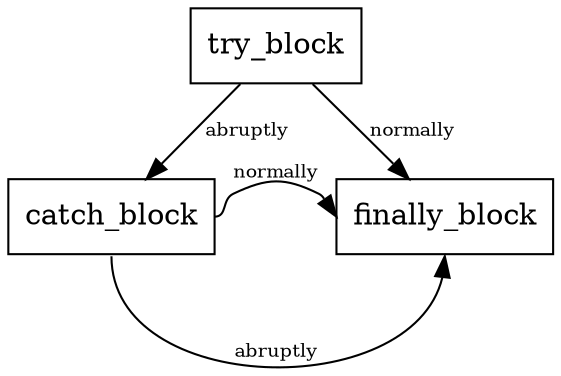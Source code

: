 digraph{
	node[shape=box]
	edge[fontsize=9]	
	try_block -> finally_block[label="normally"]
	try_block -> catch_block[label="abruptly"]
	catch_block:e -> finally_block:w[label="normally"]
	catch_block:s -> finally_block:s[label="abruptly"] 
	{rank=same; catch_block; finally_block}
}
